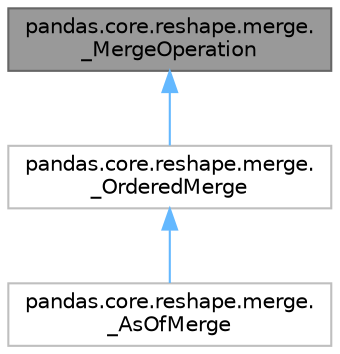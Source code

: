 digraph "pandas.core.reshape.merge._MergeOperation"
{
 // LATEX_PDF_SIZE
  bgcolor="transparent";
  edge [fontname=Helvetica,fontsize=10,labelfontname=Helvetica,labelfontsize=10];
  node [fontname=Helvetica,fontsize=10,shape=box,height=0.2,width=0.4];
  Node1 [id="Node000001",label="pandas.core.reshape.merge.\l_MergeOperation",height=0.2,width=0.4,color="gray40", fillcolor="grey60", style="filled", fontcolor="black",tooltip=" "];
  Node1 -> Node2 [id="edge1_Node000001_Node000002",dir="back",color="steelblue1",style="solid",tooltip=" "];
  Node2 [id="Node000002",label="pandas.core.reshape.merge.\l_OrderedMerge",height=0.2,width=0.4,color="grey75", fillcolor="white", style="filled",URL="$de/d30/classpandas_1_1core_1_1reshape_1_1merge_1_1__OrderedMerge.html",tooltip=" "];
  Node2 -> Node3 [id="edge2_Node000002_Node000003",dir="back",color="steelblue1",style="solid",tooltip=" "];
  Node3 [id="Node000003",label="pandas.core.reshape.merge.\l_AsOfMerge",height=0.2,width=0.4,color="grey75", fillcolor="white", style="filled",URL="$d2/d05/classpandas_1_1core_1_1reshape_1_1merge_1_1__AsOfMerge.html",tooltip=" "];
}
